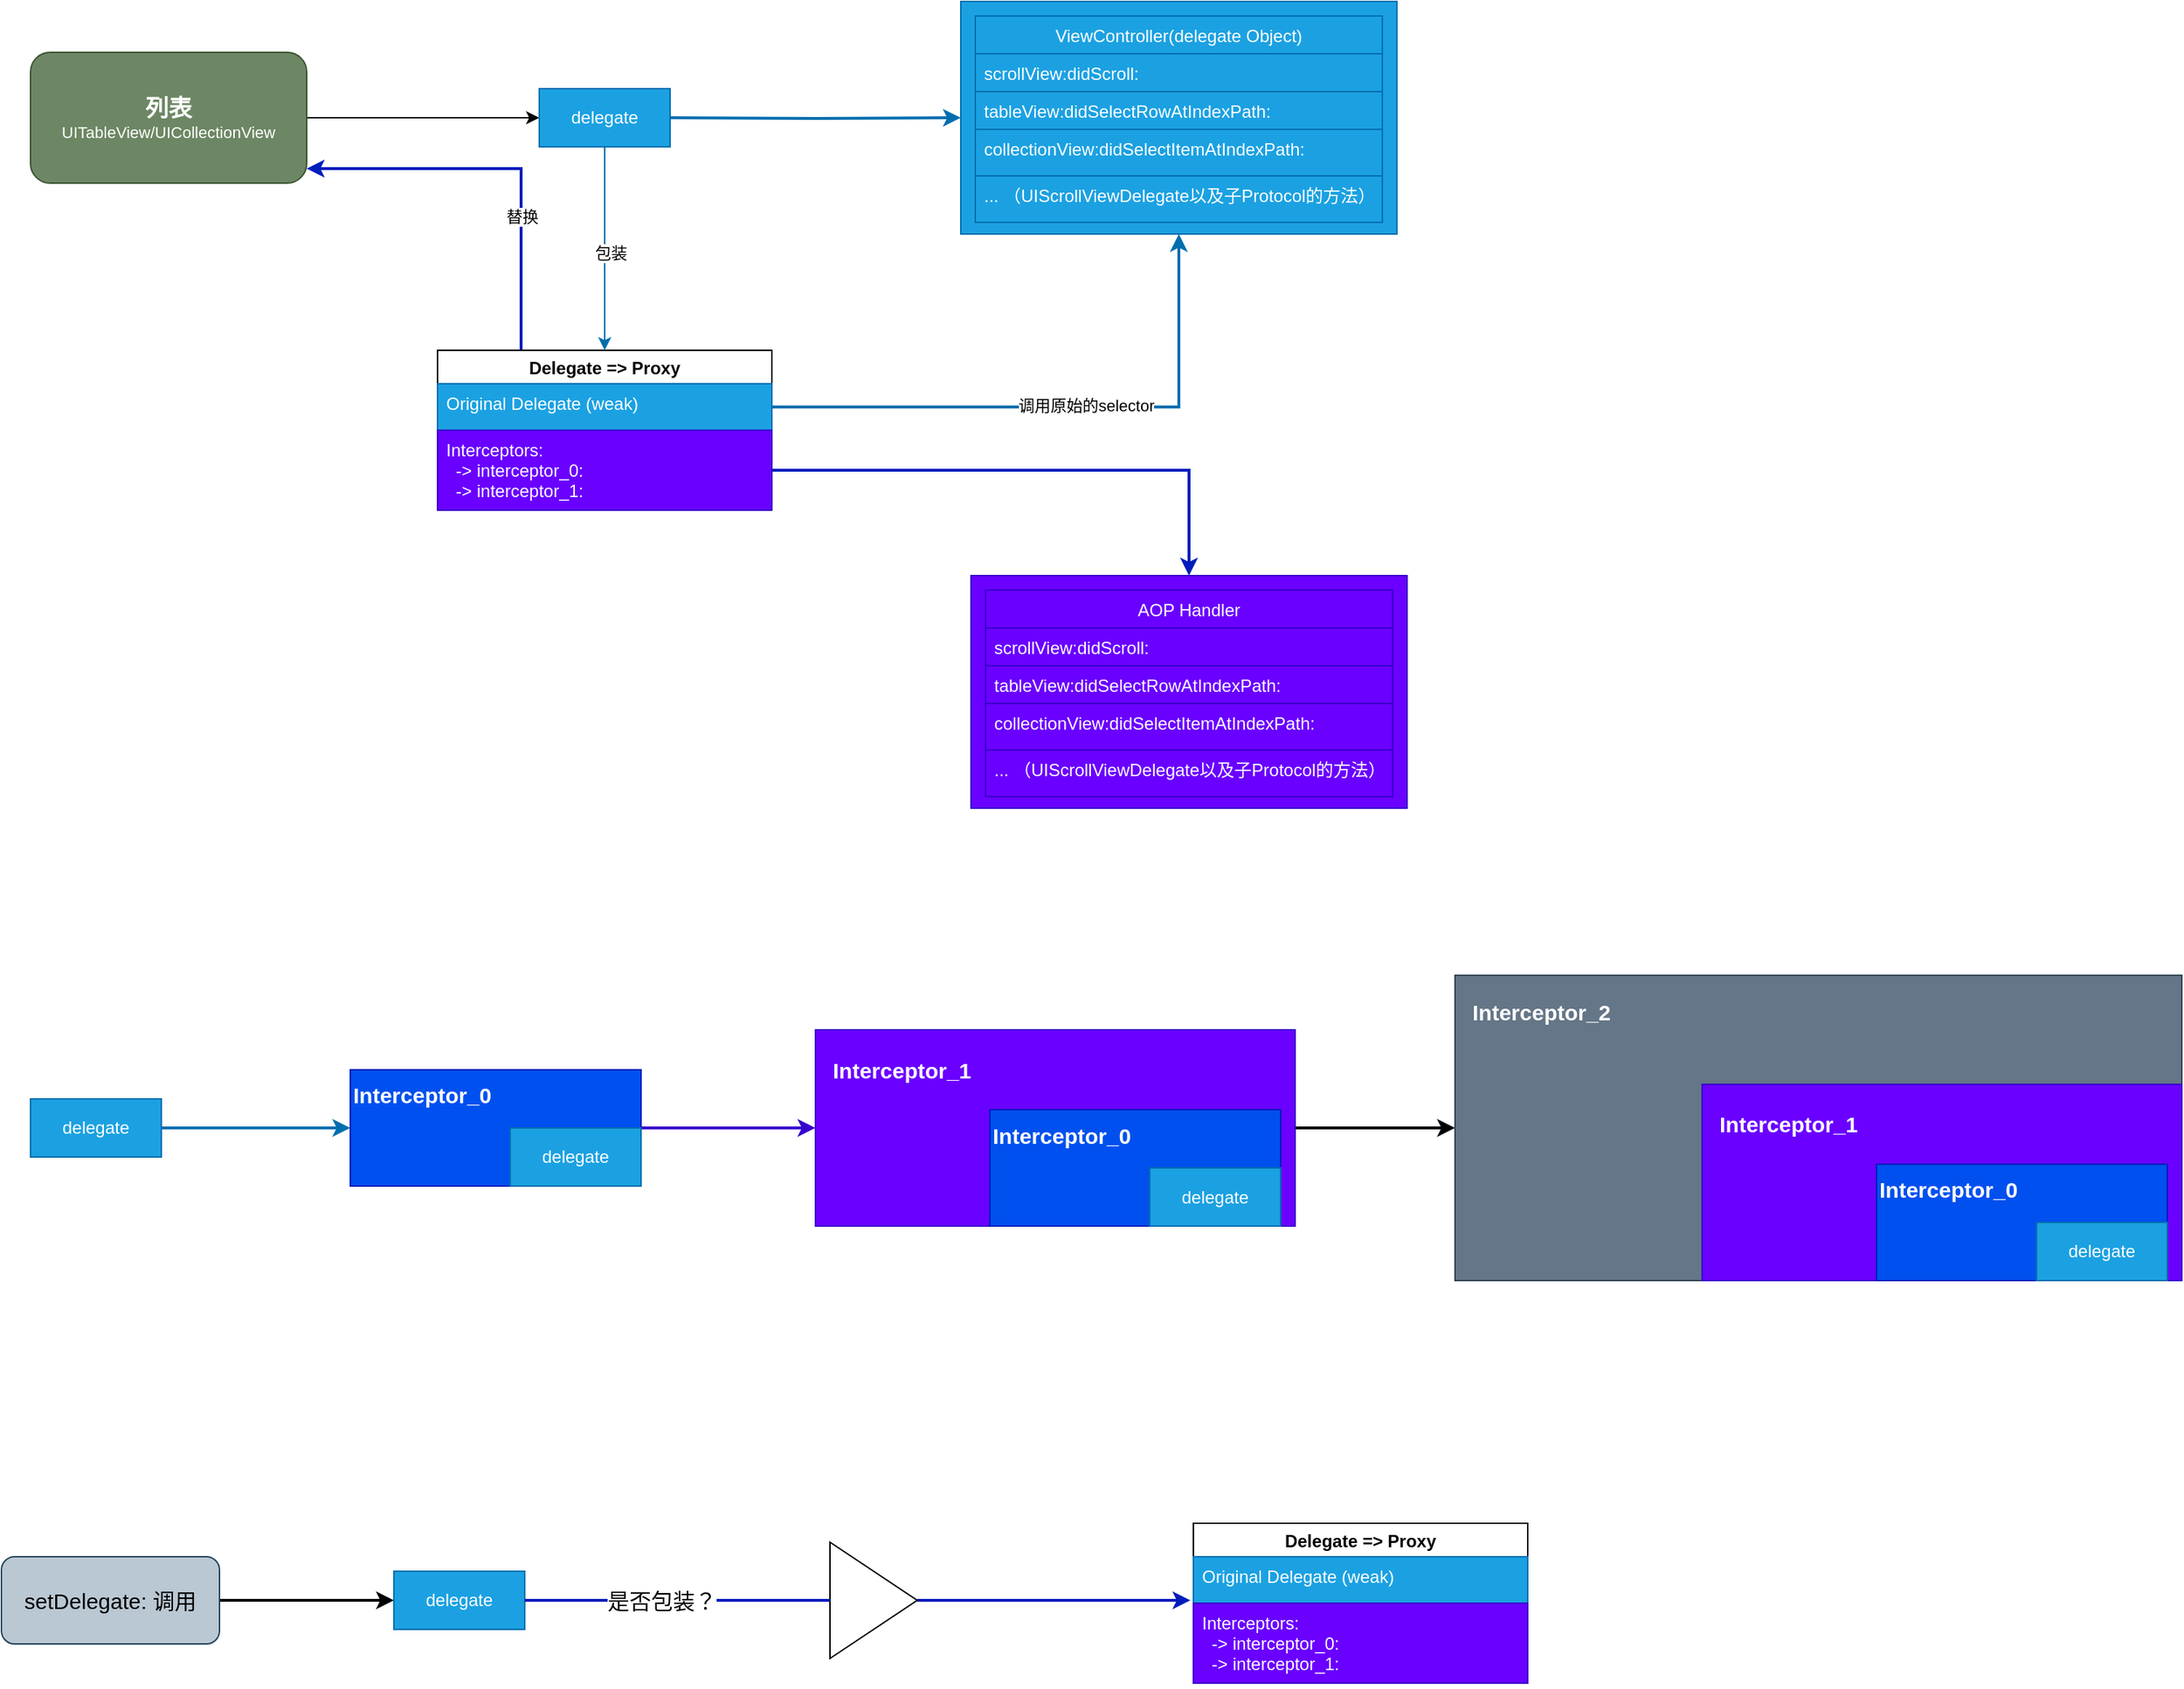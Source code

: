 <mxfile version="15.0.3" type="github">
  <diagram id="Y5zKVeenrjIp9ViCrTig" name="Page-1">
    <mxGraphModel dx="1979" dy="1129" grid="1" gridSize="10" guides="1" tooltips="1" connect="1" arrows="1" fold="1" page="1" pageScale="1" pageWidth="827" pageHeight="1169" math="0" shadow="0">
      <root>
        <mxCell id="0" />
        <mxCell id="1" parent="0" />
        <mxCell id="EyXUE4arEJzkDvmP5hSu-12" value="" style="rounded=0;whiteSpace=wrap;html=1;fillColor=#1ba1e2;strokeColor=#006EAF;fontColor=#ffffff;" vertex="1" parent="1">
          <mxGeometry x="820" y="235" width="300" height="160" as="geometry" />
        </mxCell>
        <mxCell id="EyXUE4arEJzkDvmP5hSu-4" style="edgeStyle=orthogonalEdgeStyle;rounded=0;orthogonalLoop=1;jettySize=auto;html=1;" edge="1" parent="1" source="EyXUE4arEJzkDvmP5hSu-1">
          <mxGeometry relative="1" as="geometry">
            <mxPoint x="530" y="315" as="targetPoint" />
          </mxGeometry>
        </mxCell>
        <mxCell id="EyXUE4arEJzkDvmP5hSu-1" value="&lt;b&gt;&lt;font style=&quot;font-size: 16px&quot;&gt;列表&lt;/font&gt;&lt;/b&gt;&lt;br&gt;&lt;font style=&quot;font-size: 11px&quot;&gt;UITableView/UICollectionView&lt;/font&gt;" style="rounded=1;whiteSpace=wrap;html=1;fillColor=#6d8764;strokeColor=#3A5431;fontColor=#ffffff;" vertex="1" parent="1">
          <mxGeometry x="180" y="270" width="190" height="90" as="geometry" />
        </mxCell>
        <mxCell id="EyXUE4arEJzkDvmP5hSu-13" style="edgeStyle=orthogonalEdgeStyle;rounded=0;orthogonalLoop=1;jettySize=auto;html=1;entryX=0;entryY=0.5;entryDx=0;entryDy=0;fillColor=#1ba1e2;strokeColor=#006EAF;strokeWidth=2;" edge="1" parent="1" target="EyXUE4arEJzkDvmP5hSu-12">
          <mxGeometry relative="1" as="geometry">
            <mxPoint x="620" y="315" as="sourcePoint" />
          </mxGeometry>
        </mxCell>
        <mxCell id="EyXUE4arEJzkDvmP5hSu-5" value="ViewController(delegate Object)" style="swimlane;fontStyle=0;childLayout=stackLayout;horizontal=1;startSize=26;horizontalStack=0;resizeParent=1;resizeParentMax=0;resizeLast=0;collapsible=1;marginBottom=0;fillColor=#1ba1e2;strokeColor=#006EAF;fontColor=#ffffff;" vertex="1" parent="1">
          <mxGeometry x="830" y="245" width="280" height="110" as="geometry" />
        </mxCell>
        <mxCell id="EyXUE4arEJzkDvmP5hSu-6" value="scrollView:didScroll:" style="text;strokeColor=#006EAF;fillColor=#1ba1e2;align=left;verticalAlign=top;spacingLeft=4;spacingRight=4;overflow=hidden;rotatable=0;points=[[0,0.5],[1,0.5]];portConstraint=eastwest;fontColor=#ffffff;" vertex="1" parent="EyXUE4arEJzkDvmP5hSu-5">
          <mxGeometry y="26" width="280" height="26" as="geometry" />
        </mxCell>
        <mxCell id="EyXUE4arEJzkDvmP5hSu-7" value="tableView:didSelectRowAtIndexPath:" style="text;strokeColor=#006EAF;fillColor=#1ba1e2;align=left;verticalAlign=top;spacingLeft=4;spacingRight=4;overflow=hidden;rotatable=0;points=[[0,0.5],[1,0.5]];portConstraint=eastwest;fontColor=#ffffff;" vertex="1" parent="EyXUE4arEJzkDvmP5hSu-5">
          <mxGeometry y="52" width="280" height="26" as="geometry" />
        </mxCell>
        <mxCell id="EyXUE4arEJzkDvmP5hSu-8" value="collectionView:didSelectItemAtIndexPath:" style="text;strokeColor=#006EAF;fillColor=#1ba1e2;align=left;verticalAlign=top;spacingLeft=4;spacingRight=4;overflow=hidden;rotatable=0;points=[[0,0.5],[1,0.5]];portConstraint=eastwest;fontColor=#ffffff;" vertex="1" parent="EyXUE4arEJzkDvmP5hSu-5">
          <mxGeometry y="78" width="280" height="32" as="geometry" />
        </mxCell>
        <mxCell id="EyXUE4arEJzkDvmP5hSu-10" value="... （UIScrollViewDelegate以及子Protocol的方法）" style="text;strokeColor=#006EAF;fillColor=#1ba1e2;align=left;verticalAlign=top;spacingLeft=4;spacingRight=4;overflow=hidden;rotatable=0;points=[[0,0.5],[1,0.5]];portConstraint=eastwest;fontColor=#ffffff;" vertex="1" parent="1">
          <mxGeometry x="830" y="355" width="280" height="32" as="geometry" />
        </mxCell>
        <mxCell id="EyXUE4arEJzkDvmP5hSu-38" style="edgeStyle=orthogonalEdgeStyle;rounded=0;orthogonalLoop=1;jettySize=auto;html=1;exitX=0.25;exitY=0;exitDx=0;exitDy=0;fillColor=#0050ef;strokeColor=#001DBC;strokeWidth=2;" edge="1" parent="1" source="EyXUE4arEJzkDvmP5hSu-15">
          <mxGeometry relative="1" as="geometry">
            <mxPoint x="370" y="350" as="targetPoint" />
            <Array as="points">
              <mxPoint x="518" y="350" />
            </Array>
          </mxGeometry>
        </mxCell>
        <mxCell id="EyXUE4arEJzkDvmP5hSu-39" value="替换" style="edgeLabel;html=1;align=center;verticalAlign=middle;resizable=0;points=[];" vertex="1" connectable="0" parent="EyXUE4arEJzkDvmP5hSu-38">
          <mxGeometry x="-0.325" y="1" relative="1" as="geometry">
            <mxPoint x="1" as="offset" />
          </mxGeometry>
        </mxCell>
        <mxCell id="EyXUE4arEJzkDvmP5hSu-15" value="Delegate =&gt; Proxy" style="swimlane;" vertex="1" parent="1">
          <mxGeometry x="460" y="475" width="230" height="110" as="geometry">
            <mxRectangle x="460" y="475" width="140" height="23" as="alternateBounds" />
          </mxGeometry>
        </mxCell>
        <mxCell id="EyXUE4arEJzkDvmP5hSu-24" value="Original Delegate (weak)" style="text;strokeColor=#006EAF;fillColor=#1ba1e2;align=left;verticalAlign=top;spacingLeft=4;spacingRight=4;overflow=hidden;rotatable=0;points=[[0,0.5],[1,0.5]];portConstraint=eastwest;fontColor=#ffffff;" vertex="1" parent="EyXUE4arEJzkDvmP5hSu-15">
          <mxGeometry y="23" width="230" height="32" as="geometry" />
        </mxCell>
        <mxCell id="EyXUE4arEJzkDvmP5hSu-25" value="Interceptors: &#xa;  -&gt; interceptor_0:&#xa;  -&gt; interceptor_1:" style="text;strokeColor=#3700CC;fillColor=#6a00ff;align=left;verticalAlign=top;spacingLeft=4;spacingRight=4;overflow=hidden;rotatable=0;points=[[0,0.5],[1,0.5]];portConstraint=eastwest;fontColor=#ffffff;" vertex="1" parent="EyXUE4arEJzkDvmP5hSu-15">
          <mxGeometry y="55" width="230" height="55" as="geometry" />
        </mxCell>
        <mxCell id="EyXUE4arEJzkDvmP5hSu-26" style="edgeStyle=orthogonalEdgeStyle;rounded=0;orthogonalLoop=1;jettySize=auto;html=1;fillColor=#1ba1e2;strokeColor=#006EAF;" edge="1" parent="1" source="EyXUE4arEJzkDvmP5hSu-20" target="EyXUE4arEJzkDvmP5hSu-15">
          <mxGeometry relative="1" as="geometry" />
        </mxCell>
        <mxCell id="EyXUE4arEJzkDvmP5hSu-27" value="包装" style="edgeLabel;html=1;align=center;verticalAlign=middle;resizable=0;points=[];" vertex="1" connectable="0" parent="EyXUE4arEJzkDvmP5hSu-26">
          <mxGeometry x="0.043" y="4" relative="1" as="geometry">
            <mxPoint as="offset" />
          </mxGeometry>
        </mxCell>
        <mxCell id="EyXUE4arEJzkDvmP5hSu-20" value="delegate" style="rounded=0;whiteSpace=wrap;html=1;fillColor=#1ba1e2;strokeColor=#006EAF;fontColor=#ffffff;" vertex="1" parent="1">
          <mxGeometry x="530" y="295" width="90" height="40" as="geometry" />
        </mxCell>
        <mxCell id="EyXUE4arEJzkDvmP5hSu-28" style="edgeStyle=orthogonalEdgeStyle;rounded=0;orthogonalLoop=1;jettySize=auto;html=1;fillColor=#1ba1e2;strokeColor=#006EAF;strokeWidth=2;" edge="1" parent="1" source="EyXUE4arEJzkDvmP5hSu-24" target="EyXUE4arEJzkDvmP5hSu-12">
          <mxGeometry relative="1" as="geometry" />
        </mxCell>
        <mxCell id="EyXUE4arEJzkDvmP5hSu-29" value="调用原始的selector" style="edgeLabel;html=1;align=center;verticalAlign=middle;resizable=0;points=[];" vertex="1" connectable="0" parent="EyXUE4arEJzkDvmP5hSu-28">
          <mxGeometry x="0.083" y="1" relative="1" as="geometry">
            <mxPoint as="offset" />
          </mxGeometry>
        </mxCell>
        <mxCell id="EyXUE4arEJzkDvmP5hSu-30" value="" style="rounded=0;whiteSpace=wrap;html=1;fillColor=#6a00ff;strokeColor=#3700CC;fontColor=#ffffff;" vertex="1" parent="1">
          <mxGeometry x="827" y="630" width="300" height="160" as="geometry" />
        </mxCell>
        <mxCell id="EyXUE4arEJzkDvmP5hSu-31" value="AOP Handler" style="swimlane;fontStyle=0;childLayout=stackLayout;horizontal=1;startSize=26;horizontalStack=0;resizeParent=1;resizeParentMax=0;resizeLast=0;collapsible=1;marginBottom=0;fillColor=#6a00ff;strokeColor=#3700CC;fontColor=#ffffff;" vertex="1" parent="1">
          <mxGeometry x="837" y="640" width="280" height="110" as="geometry" />
        </mxCell>
        <mxCell id="EyXUE4arEJzkDvmP5hSu-32" value="scrollView:didScroll:" style="text;strokeColor=#3700CC;fillColor=#6a00ff;align=left;verticalAlign=top;spacingLeft=4;spacingRight=4;overflow=hidden;rotatable=0;points=[[0,0.5],[1,0.5]];portConstraint=eastwest;fontColor=#ffffff;" vertex="1" parent="EyXUE4arEJzkDvmP5hSu-31">
          <mxGeometry y="26" width="280" height="26" as="geometry" />
        </mxCell>
        <mxCell id="EyXUE4arEJzkDvmP5hSu-33" value="tableView:didSelectRowAtIndexPath:" style="text;strokeColor=#3700CC;fillColor=#6a00ff;align=left;verticalAlign=top;spacingLeft=4;spacingRight=4;overflow=hidden;rotatable=0;points=[[0,0.5],[1,0.5]];portConstraint=eastwest;fontColor=#ffffff;" vertex="1" parent="EyXUE4arEJzkDvmP5hSu-31">
          <mxGeometry y="52" width="280" height="26" as="geometry" />
        </mxCell>
        <mxCell id="EyXUE4arEJzkDvmP5hSu-34" value="collectionView:didSelectItemAtIndexPath:" style="text;strokeColor=#3700CC;fillColor=#6a00ff;align=left;verticalAlign=top;spacingLeft=4;spacingRight=4;overflow=hidden;rotatable=0;points=[[0,0.5],[1,0.5]];portConstraint=eastwest;fontColor=#ffffff;" vertex="1" parent="EyXUE4arEJzkDvmP5hSu-31">
          <mxGeometry y="78" width="280" height="32" as="geometry" />
        </mxCell>
        <mxCell id="EyXUE4arEJzkDvmP5hSu-35" value="... （UIScrollViewDelegate以及子Protocol的方法）" style="text;strokeColor=#3700CC;fillColor=#6a00ff;align=left;verticalAlign=top;spacingLeft=4;spacingRight=4;overflow=hidden;rotatable=0;points=[[0,0.5],[1,0.5]];portConstraint=eastwest;fontColor=#ffffff;" vertex="1" parent="1">
          <mxGeometry x="837" y="750" width="280" height="32" as="geometry" />
        </mxCell>
        <mxCell id="EyXUE4arEJzkDvmP5hSu-36" style="edgeStyle=orthogonalEdgeStyle;rounded=0;orthogonalLoop=1;jettySize=auto;html=1;fillColor=#0050ef;strokeColor=#001DBC;strokeWidth=2;" edge="1" parent="1" source="EyXUE4arEJzkDvmP5hSu-25" target="EyXUE4arEJzkDvmP5hSu-30">
          <mxGeometry relative="1" as="geometry" />
        </mxCell>
        <mxCell id="EyXUE4arEJzkDvmP5hSu-45" style="edgeStyle=orthogonalEdgeStyle;rounded=0;orthogonalLoop=1;jettySize=auto;html=1;strokeWidth=2;fillColor=#1ba1e2;strokeColor=#006EAF;" edge="1" parent="1" source="EyXUE4arEJzkDvmP5hSu-42" target="EyXUE4arEJzkDvmP5hSu-43">
          <mxGeometry relative="1" as="geometry" />
        </mxCell>
        <mxCell id="EyXUE4arEJzkDvmP5hSu-42" value="delegate" style="rounded=0;whiteSpace=wrap;html=1;fillColor=#1ba1e2;strokeColor=#006EAF;fontColor=#ffffff;" vertex="1" parent="1">
          <mxGeometry x="180" y="990" width="90" height="40" as="geometry" />
        </mxCell>
        <mxCell id="EyXUE4arEJzkDvmP5hSu-55" style="edgeStyle=orthogonalEdgeStyle;rounded=0;orthogonalLoop=1;jettySize=auto;html=1;fontSize=15;fontColor=#FFFFFF;strokeWidth=2;fillColor=#6a00ff;strokeColor=#3700CC;" edge="1" parent="1" source="EyXUE4arEJzkDvmP5hSu-43" target="EyXUE4arEJzkDvmP5hSu-50">
          <mxGeometry relative="1" as="geometry" />
        </mxCell>
        <mxCell id="EyXUE4arEJzkDvmP5hSu-43" value="" style="rounded=0;whiteSpace=wrap;html=1;fillColor=#0050ef;strokeColor=#001DBC;fontColor=#ffffff;" vertex="1" parent="1">
          <mxGeometry x="400" y="970" width="200" height="80" as="geometry" />
        </mxCell>
        <mxCell id="EyXUE4arEJzkDvmP5hSu-44" value="delegate" style="rounded=0;whiteSpace=wrap;html=1;fillColor=#1ba1e2;strokeColor=#006EAF;fontColor=#ffffff;" vertex="1" parent="1">
          <mxGeometry x="510" y="1010" width="90" height="40" as="geometry" />
        </mxCell>
        <mxCell id="EyXUE4arEJzkDvmP5hSu-46" value="Interceptor_0" style="text;html=1;strokeColor=none;fillColor=none;align=left;verticalAlign=middle;whiteSpace=wrap;rounded=0;fontColor=#FFFFFF;fontStyle=1;fontSize=15;" vertex="1" parent="1">
          <mxGeometry x="400" y="974" width="120" height="26" as="geometry" />
        </mxCell>
        <mxCell id="EyXUE4arEJzkDvmP5hSu-68" style="edgeStyle=orthogonalEdgeStyle;rounded=0;orthogonalLoop=1;jettySize=auto;html=1;fontSize=15;fontColor=#FFFFFF;strokeWidth=2;" edge="1" parent="1" source="EyXUE4arEJzkDvmP5hSu-50" target="EyXUE4arEJzkDvmP5hSu-61">
          <mxGeometry relative="1" as="geometry" />
        </mxCell>
        <mxCell id="EyXUE4arEJzkDvmP5hSu-50" value="" style="rounded=0;whiteSpace=wrap;html=1;fillColor=#6a00ff;strokeColor=#3700CC;fontColor=#ffffff;" vertex="1" parent="1">
          <mxGeometry x="720" y="942.5" width="330" height="135" as="geometry" />
        </mxCell>
        <mxCell id="EyXUE4arEJzkDvmP5hSu-51" value="" style="rounded=0;whiteSpace=wrap;html=1;fillColor=#0050ef;strokeColor=#001DBC;fontColor=#ffffff;" vertex="1" parent="1">
          <mxGeometry x="840" y="997.5" width="200" height="80" as="geometry" />
        </mxCell>
        <mxCell id="EyXUE4arEJzkDvmP5hSu-52" value="delegate" style="rounded=0;whiteSpace=wrap;html=1;fillColor=#1ba1e2;strokeColor=#006EAF;fontColor=#ffffff;" vertex="1" parent="1">
          <mxGeometry x="950" y="1037.5" width="90" height="40" as="geometry" />
        </mxCell>
        <mxCell id="EyXUE4arEJzkDvmP5hSu-53" value="Interceptor_0" style="text;html=1;strokeColor=none;fillColor=none;align=left;verticalAlign=middle;whiteSpace=wrap;rounded=0;fontColor=#FFFFFF;fontStyle=1;fontSize=15;" vertex="1" parent="1">
          <mxGeometry x="840" y="1001.5" width="120" height="26" as="geometry" />
        </mxCell>
        <mxCell id="EyXUE4arEJzkDvmP5hSu-54" value="Interceptor_1" style="text;html=1;strokeColor=none;fillColor=none;align=left;verticalAlign=middle;whiteSpace=wrap;rounded=0;fontColor=#FFFFFF;fontStyle=1;fontSize=15;" vertex="1" parent="1">
          <mxGeometry x="730" y="956.5" width="120" height="26" as="geometry" />
        </mxCell>
        <mxCell id="EyXUE4arEJzkDvmP5hSu-61" value="" style="rounded=0;whiteSpace=wrap;html=1;fillColor=#647687;strokeColor=#314354;fontColor=#ffffff;" vertex="1" parent="1">
          <mxGeometry x="1160" y="905" width="500" height="210" as="geometry" />
        </mxCell>
        <mxCell id="EyXUE4arEJzkDvmP5hSu-62" value="" style="rounded=0;whiteSpace=wrap;html=1;fillColor=#6a00ff;strokeColor=#3700CC;fontColor=#ffffff;" vertex="1" parent="1">
          <mxGeometry x="1330" y="980" width="330" height="135" as="geometry" />
        </mxCell>
        <mxCell id="EyXUE4arEJzkDvmP5hSu-63" value="" style="rounded=0;whiteSpace=wrap;html=1;fillColor=#0050ef;strokeColor=#001DBC;fontColor=#ffffff;" vertex="1" parent="1">
          <mxGeometry x="1450" y="1035" width="200" height="80" as="geometry" />
        </mxCell>
        <mxCell id="EyXUE4arEJzkDvmP5hSu-64" value="delegate" style="rounded=0;whiteSpace=wrap;html=1;fillColor=#1ba1e2;strokeColor=#006EAF;fontColor=#ffffff;" vertex="1" parent="1">
          <mxGeometry x="1560" y="1075" width="90" height="40" as="geometry" />
        </mxCell>
        <mxCell id="EyXUE4arEJzkDvmP5hSu-65" value="Interceptor_0" style="text;html=1;strokeColor=none;fillColor=none;align=left;verticalAlign=middle;whiteSpace=wrap;rounded=0;fontColor=#FFFFFF;fontStyle=1;fontSize=15;" vertex="1" parent="1">
          <mxGeometry x="1450" y="1039" width="120" height="26" as="geometry" />
        </mxCell>
        <mxCell id="EyXUE4arEJzkDvmP5hSu-66" value="Interceptor_1" style="text;html=1;strokeColor=none;fillColor=none;align=left;verticalAlign=middle;whiteSpace=wrap;rounded=0;fontColor=#FFFFFF;fontStyle=1;fontSize=15;" vertex="1" parent="1">
          <mxGeometry x="1340" y="994" width="120" height="26" as="geometry" />
        </mxCell>
        <mxCell id="EyXUE4arEJzkDvmP5hSu-67" value="Interceptor_2" style="text;html=1;strokeColor=none;fillColor=none;align=left;verticalAlign=middle;whiteSpace=wrap;rounded=0;fontColor=#FFFFFF;fontStyle=1;fontSize=15;" vertex="1" parent="1">
          <mxGeometry x="1170" y="916.5" width="120" height="26" as="geometry" />
        </mxCell>
        <mxCell id="EyXUE4arEJzkDvmP5hSu-70" value="Delegate =&gt; Proxy" style="swimlane;" vertex="1" parent="1">
          <mxGeometry x="980" y="1282" width="230" height="110" as="geometry">
            <mxRectangle x="460" y="475" width="140" height="23" as="alternateBounds" />
          </mxGeometry>
        </mxCell>
        <mxCell id="EyXUE4arEJzkDvmP5hSu-71" value="Original Delegate (weak)" style="text;strokeColor=#006EAF;fillColor=#1ba1e2;align=left;verticalAlign=top;spacingLeft=4;spacingRight=4;overflow=hidden;rotatable=0;points=[[0,0.5],[1,0.5]];portConstraint=eastwest;fontColor=#ffffff;" vertex="1" parent="EyXUE4arEJzkDvmP5hSu-70">
          <mxGeometry y="23" width="230" height="32" as="geometry" />
        </mxCell>
        <mxCell id="EyXUE4arEJzkDvmP5hSu-72" value="Interceptors: &#xa;  -&gt; interceptor_0:&#xa;  -&gt; interceptor_1:" style="text;strokeColor=#3700CC;fillColor=#6a00ff;align=left;verticalAlign=top;spacingLeft=4;spacingRight=4;overflow=hidden;rotatable=0;points=[[0,0.5],[1,0.5]];portConstraint=eastwest;fontColor=#ffffff;" vertex="1" parent="EyXUE4arEJzkDvmP5hSu-70">
          <mxGeometry y="55" width="230" height="55" as="geometry" />
        </mxCell>
        <mxCell id="EyXUE4arEJzkDvmP5hSu-76" style="edgeStyle=orthogonalEdgeStyle;rounded=0;orthogonalLoop=1;jettySize=auto;html=1;fontSize=15;fontColor=#FFFFFF;strokeWidth=2;" edge="1" parent="1" source="EyXUE4arEJzkDvmP5hSu-74" target="EyXUE4arEJzkDvmP5hSu-75">
          <mxGeometry relative="1" as="geometry" />
        </mxCell>
        <mxCell id="EyXUE4arEJzkDvmP5hSu-74" value="setDelegate: 调用" style="rounded=1;whiteSpace=wrap;html=1;fontSize=15;align=center;fillColor=#bac8d3;strokeColor=#23445d;" vertex="1" parent="1">
          <mxGeometry x="160" y="1305" width="150" height="60" as="geometry" />
        </mxCell>
        <mxCell id="EyXUE4arEJzkDvmP5hSu-77" style="edgeStyle=orthogonalEdgeStyle;rounded=0;orthogonalLoop=1;jettySize=auto;html=1;entryX=-0.009;entryY=0.938;entryDx=0;entryDy=0;entryPerimeter=0;fontSize=15;fontColor=#FFFFFF;strokeWidth=2;fillColor=#0050ef;strokeColor=#001DBC;startArrow=none;" edge="1" parent="1" source="EyXUE4arEJzkDvmP5hSu-79" target="EyXUE4arEJzkDvmP5hSu-71">
          <mxGeometry relative="1" as="geometry" />
        </mxCell>
        <mxCell id="EyXUE4arEJzkDvmP5hSu-75" value="delegate" style="rounded=0;whiteSpace=wrap;html=1;fillColor=#1ba1e2;strokeColor=#006EAF;fontColor=#ffffff;" vertex="1" parent="1">
          <mxGeometry x="430" y="1315" width="90" height="40" as="geometry" />
        </mxCell>
        <mxCell id="EyXUE4arEJzkDvmP5hSu-79" value="" style="triangle;whiteSpace=wrap;html=1;fontSize=15;fontColor=#FFFFFF;align=center;" vertex="1" parent="1">
          <mxGeometry x="730" y="1295" width="60" height="80" as="geometry" />
        </mxCell>
        <mxCell id="EyXUE4arEJzkDvmP5hSu-80" value="" style="edgeStyle=orthogonalEdgeStyle;rounded=0;orthogonalLoop=1;jettySize=auto;html=1;fontSize=15;fontColor=#FFFFFF;strokeWidth=2;fillColor=#0050ef;strokeColor=#001DBC;endArrow=none;" edge="1" parent="1" source="EyXUE4arEJzkDvmP5hSu-75" target="EyXUE4arEJzkDvmP5hSu-79">
          <mxGeometry relative="1" as="geometry">
            <mxPoint x="520" y="1335.016" as="sourcePoint" />
            <mxPoint x="977.93" y="1335.016" as="targetPoint" />
          </mxGeometry>
        </mxCell>
        <mxCell id="EyXUE4arEJzkDvmP5hSu-81" value="&lt;font color=&quot;#000000&quot;&gt;是否包装？&lt;/font&gt;" style="edgeLabel;html=1;align=center;verticalAlign=middle;resizable=0;points=[];fontSize=15;fontColor=#FFFFFF;" vertex="1" connectable="0" parent="EyXUE4arEJzkDvmP5hSu-80">
          <mxGeometry x="-0.123" y="-2" relative="1" as="geometry">
            <mxPoint x="2" y="-2" as="offset" />
          </mxGeometry>
        </mxCell>
      </root>
    </mxGraphModel>
  </diagram>
</mxfile>
